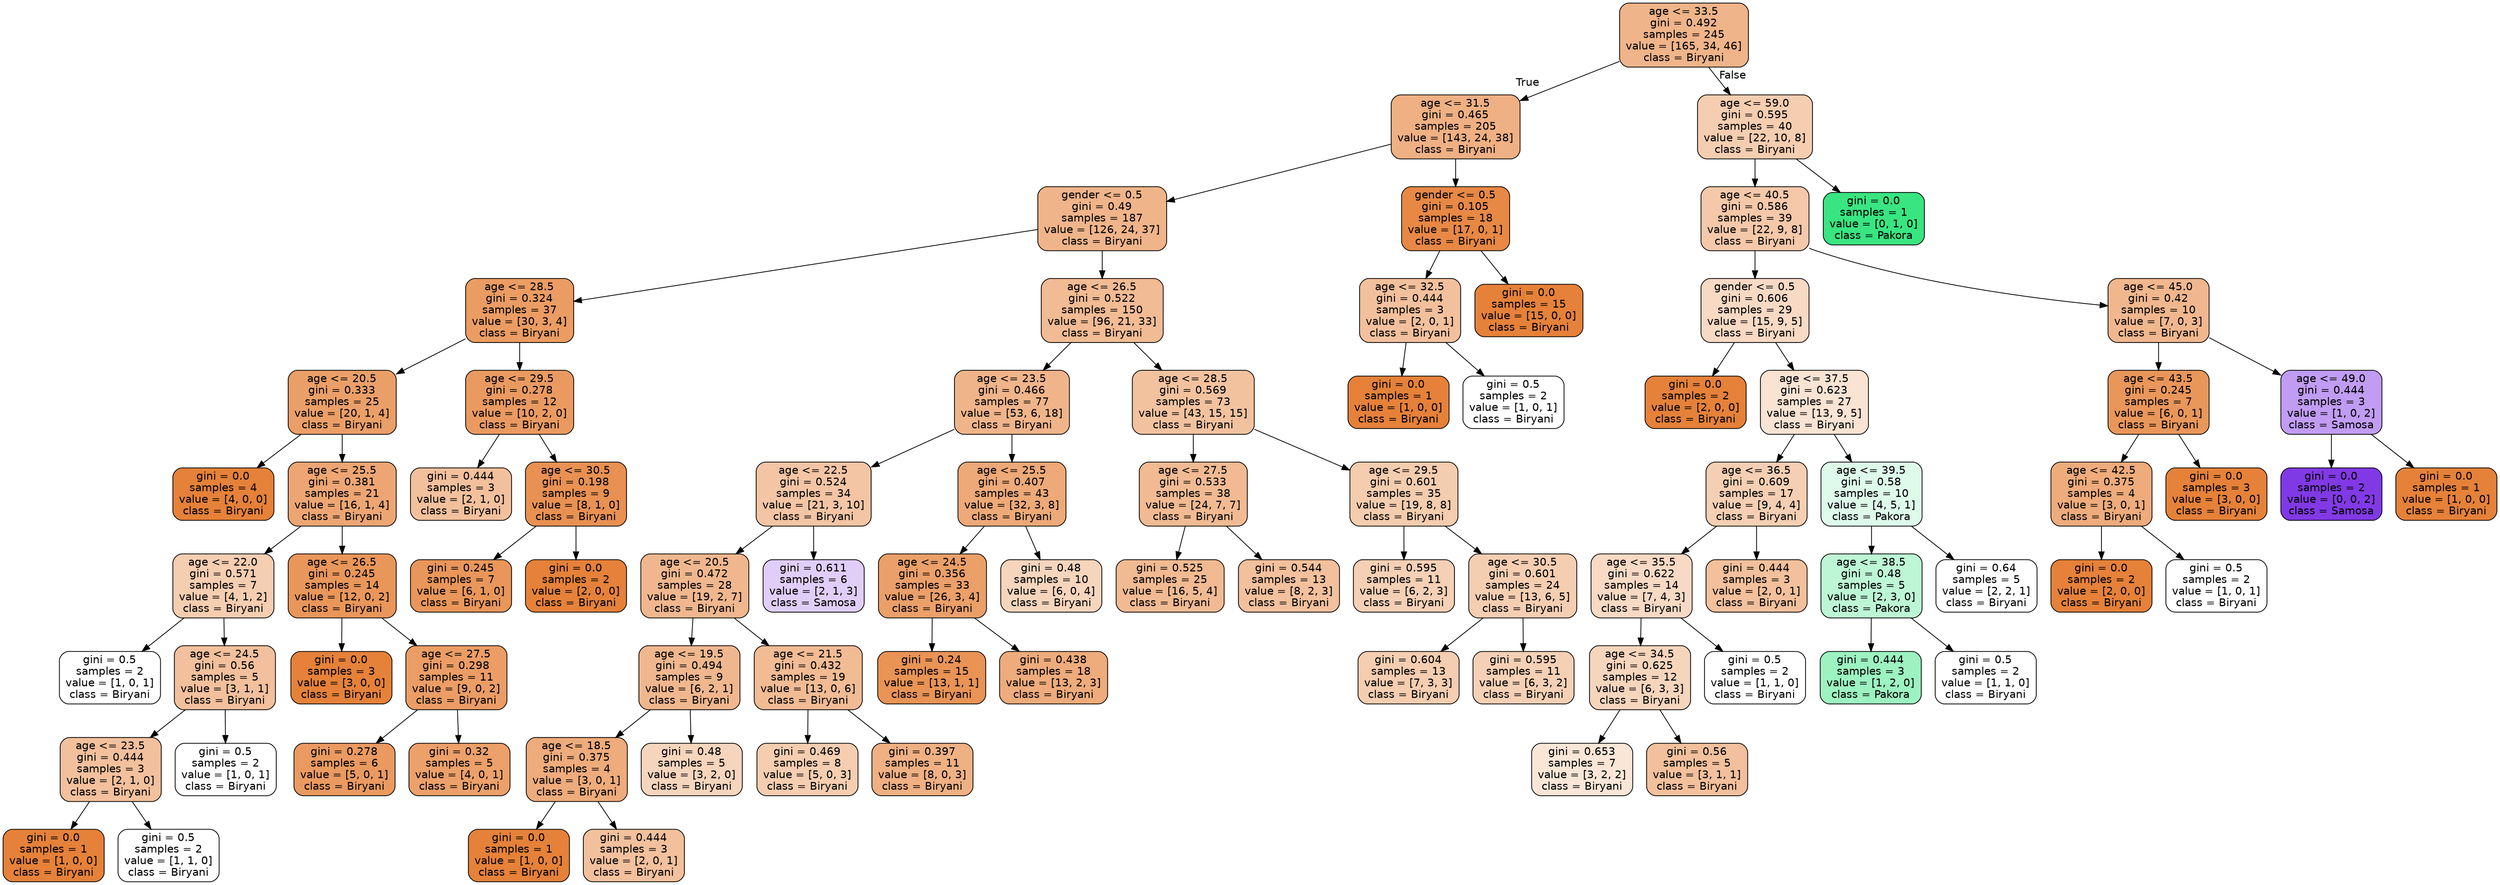 digraph Tree {
node [shape=box, style="filled, rounded", color="black", fontname="helvetica"] ;
edge [fontname="helvetica"] ;
0 [label="age <= 33.5\ngini = 0.492\nsamples = 245\nvalue = [165, 34, 46]\nclass = Biryani", fillcolor="#efb489"] ;
1 [label="age <= 31.5\ngini = 0.465\nsamples = 205\nvalue = [143, 24, 38]\nclass = Biryani", fillcolor="#efb083"] ;
0 -> 1 [labeldistance=2.5, labelangle=45, headlabel="True"] ;
2 [label="gender <= 0.5\ngini = 0.49\nsamples = 187\nvalue = [126, 24, 37]\nclass = Biryani", fillcolor="#f0b48a"] ;
1 -> 2 ;
3 [label="age <= 28.5\ngini = 0.324\nsamples = 37\nvalue = [30, 3, 4]\nclass = Biryani", fillcolor="#eb9c63"] ;
2 -> 3 ;
4 [label="age <= 20.5\ngini = 0.333\nsamples = 25\nvalue = [20, 1, 4]\nclass = Biryani", fillcolor="#eb9f68"] ;
3 -> 4 ;
5 [label="gini = 0.0\nsamples = 4\nvalue = [4, 0, 0]\nclass = Biryani", fillcolor="#e58139"] ;
4 -> 5 ;
6 [label="age <= 25.5\ngini = 0.381\nsamples = 21\nvalue = [16, 1, 4]\nclass = Biryani", fillcolor="#eda673"] ;
4 -> 6 ;
7 [label="age <= 22.0\ngini = 0.571\nsamples = 7\nvalue = [4, 1, 2]\nclass = Biryani", fillcolor="#f5cdb0"] ;
6 -> 7 ;
8 [label="gini = 0.5\nsamples = 2\nvalue = [1, 0, 1]\nclass = Biryani", fillcolor="#ffffff"] ;
7 -> 8 ;
9 [label="age <= 24.5\ngini = 0.56\nsamples = 5\nvalue = [3, 1, 1]\nclass = Biryani", fillcolor="#f2c09c"] ;
7 -> 9 ;
10 [label="age <= 23.5\ngini = 0.444\nsamples = 3\nvalue = [2, 1, 0]\nclass = Biryani", fillcolor="#f2c09c"] ;
9 -> 10 ;
11 [label="gini = 0.0\nsamples = 1\nvalue = [1, 0, 0]\nclass = Biryani", fillcolor="#e58139"] ;
10 -> 11 ;
12 [label="gini = 0.5\nsamples = 2\nvalue = [1, 1, 0]\nclass = Biryani", fillcolor="#ffffff"] ;
10 -> 12 ;
13 [label="gini = 0.5\nsamples = 2\nvalue = [1, 0, 1]\nclass = Biryani", fillcolor="#ffffff"] ;
9 -> 13 ;
14 [label="age <= 26.5\ngini = 0.245\nsamples = 14\nvalue = [12, 0, 2]\nclass = Biryani", fillcolor="#e9965a"] ;
6 -> 14 ;
15 [label="gini = 0.0\nsamples = 3\nvalue = [3, 0, 0]\nclass = Biryani", fillcolor="#e58139"] ;
14 -> 15 ;
16 [label="age <= 27.5\ngini = 0.298\nsamples = 11\nvalue = [9, 0, 2]\nclass = Biryani", fillcolor="#eb9d65"] ;
14 -> 16 ;
17 [label="gini = 0.278\nsamples = 6\nvalue = [5, 0, 1]\nclass = Biryani", fillcolor="#ea9a61"] ;
16 -> 17 ;
18 [label="gini = 0.32\nsamples = 5\nvalue = [4, 0, 1]\nclass = Biryani", fillcolor="#eca06a"] ;
16 -> 18 ;
19 [label="age <= 29.5\ngini = 0.278\nsamples = 12\nvalue = [10, 2, 0]\nclass = Biryani", fillcolor="#ea9a61"] ;
3 -> 19 ;
20 [label="gini = 0.444\nsamples = 3\nvalue = [2, 1, 0]\nclass = Biryani", fillcolor="#f2c09c"] ;
19 -> 20 ;
21 [label="age <= 30.5\ngini = 0.198\nsamples = 9\nvalue = [8, 1, 0]\nclass = Biryani", fillcolor="#e89152"] ;
19 -> 21 ;
22 [label="gini = 0.245\nsamples = 7\nvalue = [6, 1, 0]\nclass = Biryani", fillcolor="#e9965a"] ;
21 -> 22 ;
23 [label="gini = 0.0\nsamples = 2\nvalue = [2, 0, 0]\nclass = Biryani", fillcolor="#e58139"] ;
21 -> 23 ;
24 [label="age <= 26.5\ngini = 0.522\nsamples = 150\nvalue = [96, 21, 33]\nclass = Biryani", fillcolor="#f1bb94"] ;
2 -> 24 ;
25 [label="age <= 23.5\ngini = 0.466\nsamples = 77\nvalue = [53, 6, 18]\nclass = Biryani", fillcolor="#f0b48a"] ;
24 -> 25 ;
26 [label="age <= 22.5\ngini = 0.524\nsamples = 34\nvalue = [21, 3, 10]\nclass = Biryani", fillcolor="#f3c5a4"] ;
25 -> 26 ;
27 [label="age <= 20.5\ngini = 0.472\nsamples = 28\nvalue = [19, 2, 7]\nclass = Biryani", fillcolor="#f0b78e"] ;
26 -> 27 ;
28 [label="age <= 19.5\ngini = 0.494\nsamples = 9\nvalue = [6, 2, 1]\nclass = Biryani", fillcolor="#f0b78e"] ;
27 -> 28 ;
29 [label="age <= 18.5\ngini = 0.375\nsamples = 4\nvalue = [3, 0, 1]\nclass = Biryani", fillcolor="#eeab7b"] ;
28 -> 29 ;
30 [label="gini = 0.0\nsamples = 1\nvalue = [1, 0, 0]\nclass = Biryani", fillcolor="#e58139"] ;
29 -> 30 ;
31 [label="gini = 0.444\nsamples = 3\nvalue = [2, 0, 1]\nclass = Biryani", fillcolor="#f2c09c"] ;
29 -> 31 ;
32 [label="gini = 0.48\nsamples = 5\nvalue = [3, 2, 0]\nclass = Biryani", fillcolor="#f6d5bd"] ;
28 -> 32 ;
33 [label="age <= 21.5\ngini = 0.432\nsamples = 19\nvalue = [13, 0, 6]\nclass = Biryani", fillcolor="#f1bb94"] ;
27 -> 33 ;
34 [label="gini = 0.469\nsamples = 8\nvalue = [5, 0, 3]\nclass = Biryani", fillcolor="#f5cdb0"] ;
33 -> 34 ;
35 [label="gini = 0.397\nsamples = 11\nvalue = [8, 0, 3]\nclass = Biryani", fillcolor="#efb083"] ;
33 -> 35 ;
36 [label="gini = 0.611\nsamples = 6\nvalue = [2, 1, 3]\nclass = Samosa", fillcolor="#e0cef8"] ;
26 -> 36 ;
37 [label="age <= 25.5\ngini = 0.407\nsamples = 43\nvalue = [32, 3, 8]\nclass = Biryani", fillcolor="#eda977"] ;
25 -> 37 ;
38 [label="age <= 24.5\ngini = 0.356\nsamples = 33\nvalue = [26, 3, 4]\nclass = Biryani", fillcolor="#eb9f69"] ;
37 -> 38 ;
39 [label="gini = 0.24\nsamples = 15\nvalue = [13, 1, 1]\nclass = Biryani", fillcolor="#e99355"] ;
38 -> 39 ;
40 [label="gini = 0.438\nsamples = 18\nvalue = [13, 2, 3]\nclass = Biryani", fillcolor="#eeab7b"] ;
38 -> 40 ;
41 [label="gini = 0.48\nsamples = 10\nvalue = [6, 0, 4]\nclass = Biryani", fillcolor="#f6d5bd"] ;
37 -> 41 ;
42 [label="age <= 28.5\ngini = 0.569\nsamples = 73\nvalue = [43, 15, 15]\nclass = Biryani", fillcolor="#f2c29f"] ;
24 -> 42 ;
43 [label="age <= 27.5\ngini = 0.533\nsamples = 38\nvalue = [24, 7, 7]\nclass = Biryani", fillcolor="#f1ba92"] ;
42 -> 43 ;
44 [label="gini = 0.525\nsamples = 25\nvalue = [16, 5, 4]\nclass = Biryani", fillcolor="#f1ba92"] ;
43 -> 44 ;
45 [label="gini = 0.544\nsamples = 13\nvalue = [8, 2, 3]\nclass = Biryani", fillcolor="#f2c09c"] ;
43 -> 45 ;
46 [label="age <= 29.5\ngini = 0.601\nsamples = 35\nvalue = [19, 8, 8]\nclass = Biryani", fillcolor="#f4ccae"] ;
42 -> 46 ;
47 [label="gini = 0.595\nsamples = 11\nvalue = [6, 2, 3]\nclass = Biryani", fillcolor="#f5d0b5"] ;
46 -> 47 ;
48 [label="age <= 30.5\ngini = 0.601\nsamples = 24\nvalue = [13, 6, 5]\nclass = Biryani", fillcolor="#f5ceb2"] ;
46 -> 48 ;
49 [label="gini = 0.604\nsamples = 13\nvalue = [7, 3, 3]\nclass = Biryani", fillcolor="#f5cdb0"] ;
48 -> 49 ;
50 [label="gini = 0.595\nsamples = 11\nvalue = [6, 3, 2]\nclass = Biryani", fillcolor="#f5d0b5"] ;
48 -> 50 ;
51 [label="gender <= 0.5\ngini = 0.105\nsamples = 18\nvalue = [17, 0, 1]\nclass = Biryani", fillcolor="#e78845"] ;
1 -> 51 ;
52 [label="age <= 32.5\ngini = 0.444\nsamples = 3\nvalue = [2, 0, 1]\nclass = Biryani", fillcolor="#f2c09c"] ;
51 -> 52 ;
53 [label="gini = 0.0\nsamples = 1\nvalue = [1, 0, 0]\nclass = Biryani", fillcolor="#e58139"] ;
52 -> 53 ;
54 [label="gini = 0.5\nsamples = 2\nvalue = [1, 0, 1]\nclass = Biryani", fillcolor="#ffffff"] ;
52 -> 54 ;
55 [label="gini = 0.0\nsamples = 15\nvalue = [15, 0, 0]\nclass = Biryani", fillcolor="#e58139"] ;
51 -> 55 ;
56 [label="age <= 59.0\ngini = 0.595\nsamples = 40\nvalue = [22, 10, 8]\nclass = Biryani", fillcolor="#f5cdb0"] ;
0 -> 56 [labeldistance=2.5, labelangle=-45, headlabel="False"] ;
57 [label="age <= 40.5\ngini = 0.586\nsamples = 39\nvalue = [22, 9, 8]\nclass = Biryani", fillcolor="#f4c8a9"] ;
56 -> 57 ;
58 [label="gender <= 0.5\ngini = 0.606\nsamples = 29\nvalue = [15, 9, 5]\nclass = Biryani", fillcolor="#f7d9c4"] ;
57 -> 58 ;
59 [label="gini = 0.0\nsamples = 2\nvalue = [2, 0, 0]\nclass = Biryani", fillcolor="#e58139"] ;
58 -> 59 ;
60 [label="age <= 37.5\ngini = 0.623\nsamples = 27\nvalue = [13, 9, 5]\nclass = Biryani", fillcolor="#f9e3d3"] ;
58 -> 60 ;
61 [label="age <= 36.5\ngini = 0.609\nsamples = 17\nvalue = [9, 4, 4]\nclass = Biryani", fillcolor="#f5cfb3"] ;
60 -> 61 ;
62 [label="age <= 35.5\ngini = 0.622\nsamples = 14\nvalue = [7, 4, 3]\nclass = Biryani", fillcolor="#f7d9c4"] ;
61 -> 62 ;
63 [label="age <= 34.5\ngini = 0.625\nsamples = 12\nvalue = [6, 3, 3]\nclass = Biryani", fillcolor="#f6d5bd"] ;
62 -> 63 ;
64 [label="gini = 0.653\nsamples = 7\nvalue = [3, 2, 2]\nclass = Biryani", fillcolor="#fae6d7"] ;
63 -> 64 ;
65 [label="gini = 0.56\nsamples = 5\nvalue = [3, 1, 1]\nclass = Biryani", fillcolor="#f2c09c"] ;
63 -> 65 ;
66 [label="gini = 0.5\nsamples = 2\nvalue = [1, 1, 0]\nclass = Biryani", fillcolor="#ffffff"] ;
62 -> 66 ;
67 [label="gini = 0.444\nsamples = 3\nvalue = [2, 0, 1]\nclass = Biryani", fillcolor="#f2c09c"] ;
61 -> 67 ;
68 [label="age <= 39.5\ngini = 0.58\nsamples = 10\nvalue = [4, 5, 1]\nclass = Pakora", fillcolor="#defbea"] ;
60 -> 68 ;
69 [label="age <= 38.5\ngini = 0.48\nsamples = 5\nvalue = [2, 3, 0]\nclass = Pakora", fillcolor="#bdf6d5"] ;
68 -> 69 ;
70 [label="gini = 0.444\nsamples = 3\nvalue = [1, 2, 0]\nclass = Pakora", fillcolor="#9cf2c0"] ;
69 -> 70 ;
71 [label="gini = 0.5\nsamples = 2\nvalue = [1, 1, 0]\nclass = Biryani", fillcolor="#ffffff"] ;
69 -> 71 ;
72 [label="gini = 0.64\nsamples = 5\nvalue = [2, 2, 1]\nclass = Biryani", fillcolor="#ffffff"] ;
68 -> 72 ;
73 [label="age <= 45.0\ngini = 0.42\nsamples = 10\nvalue = [7, 0, 3]\nclass = Biryani", fillcolor="#f0b78e"] ;
57 -> 73 ;
74 [label="age <= 43.5\ngini = 0.245\nsamples = 7\nvalue = [6, 0, 1]\nclass = Biryani", fillcolor="#e9965a"] ;
73 -> 74 ;
75 [label="age <= 42.5\ngini = 0.375\nsamples = 4\nvalue = [3, 0, 1]\nclass = Biryani", fillcolor="#eeab7b"] ;
74 -> 75 ;
76 [label="gini = 0.0\nsamples = 2\nvalue = [2, 0, 0]\nclass = Biryani", fillcolor="#e58139"] ;
75 -> 76 ;
77 [label="gini = 0.5\nsamples = 2\nvalue = [1, 0, 1]\nclass = Biryani", fillcolor="#ffffff"] ;
75 -> 77 ;
78 [label="gini = 0.0\nsamples = 3\nvalue = [3, 0, 0]\nclass = Biryani", fillcolor="#e58139"] ;
74 -> 78 ;
79 [label="age <= 49.0\ngini = 0.444\nsamples = 3\nvalue = [1, 0, 2]\nclass = Samosa", fillcolor="#c09cf2"] ;
73 -> 79 ;
80 [label="gini = 0.0\nsamples = 2\nvalue = [0, 0, 2]\nclass = Samosa", fillcolor="#8139e5"] ;
79 -> 80 ;
81 [label="gini = 0.0\nsamples = 1\nvalue = [1, 0, 0]\nclass = Biryani", fillcolor="#e58139"] ;
79 -> 81 ;
82 [label="gini = 0.0\nsamples = 1\nvalue = [0, 1, 0]\nclass = Pakora", fillcolor="#39e581"] ;
56 -> 82 ;
}